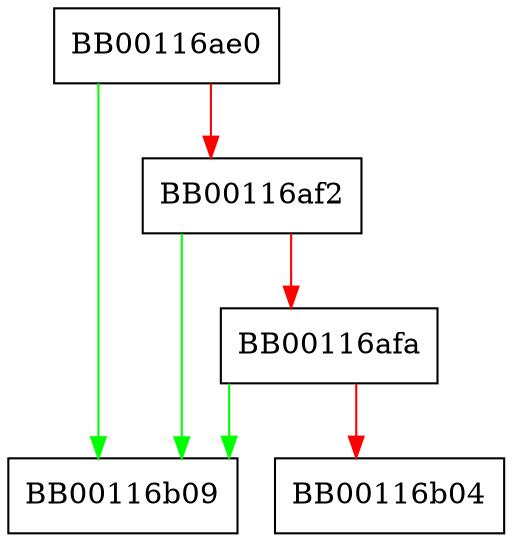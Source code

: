 digraph FUN_00116ae0 {
  node [shape="box"];
  graph [splines=ortho];
  BB00116ae0 -> BB00116b09 [color="green"];
  BB00116ae0 -> BB00116af2 [color="red"];
  BB00116af2 -> BB00116b09 [color="green"];
  BB00116af2 -> BB00116afa [color="red"];
  BB00116afa -> BB00116b09 [color="green"];
  BB00116afa -> BB00116b04 [color="red"];
}